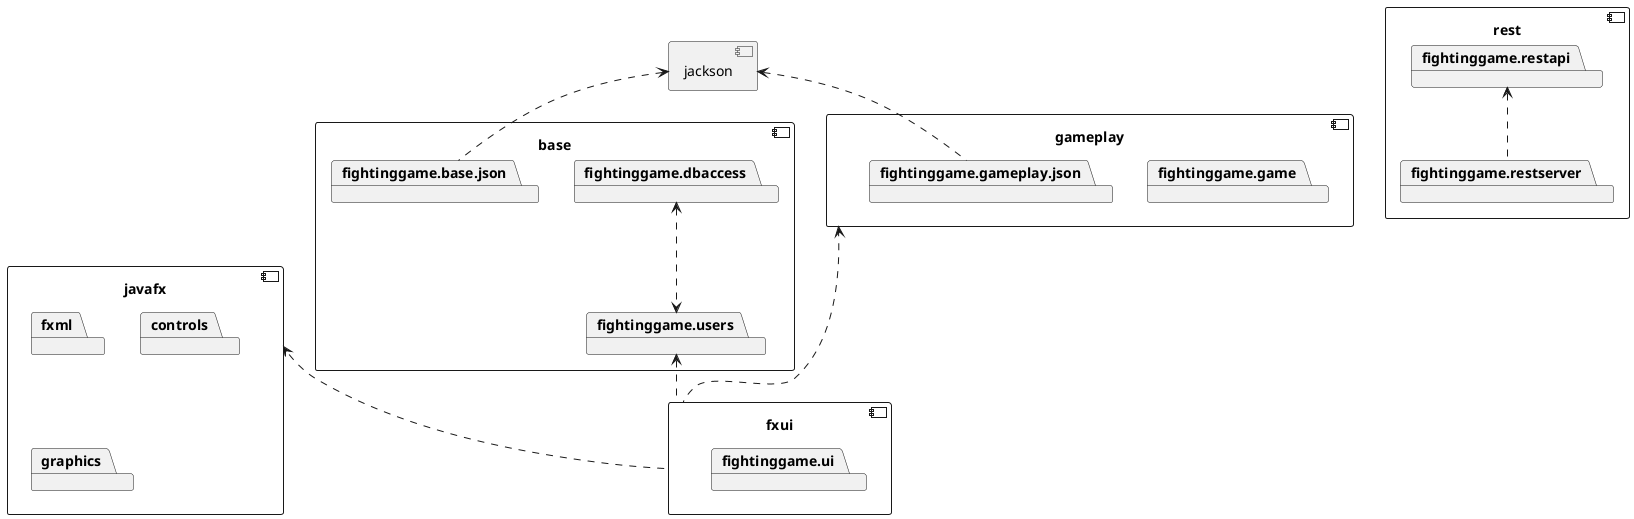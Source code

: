 @startuml PackageDiagram

'External components
component jackson {

}

component javafx {
    package fxml
    package controls
    package graphics
}


'Internal components
component base {
    package fightinggame.dbaccess
    package fightinggame.users
    package fightinggame.base.json
}
jackson <.. fightinggame.base.json
fightinggame.dbaccess <..> fightinggame.users

component fxui {
    package fightinggame.ui
}
javafx <.. fxui
fightinggame.users <.. fxui
gameplay <.. fxui

component gameplay {
    package fightinggame.game
    package fightinggame.gameplay.json
}
jackson <.. fightinggame.gameplay.json

component rest {
    package fightinggame.restapi
    package fightinggame.restserver
}
fightinggame.restapi <.. fightinggame.restserver

@enduml
